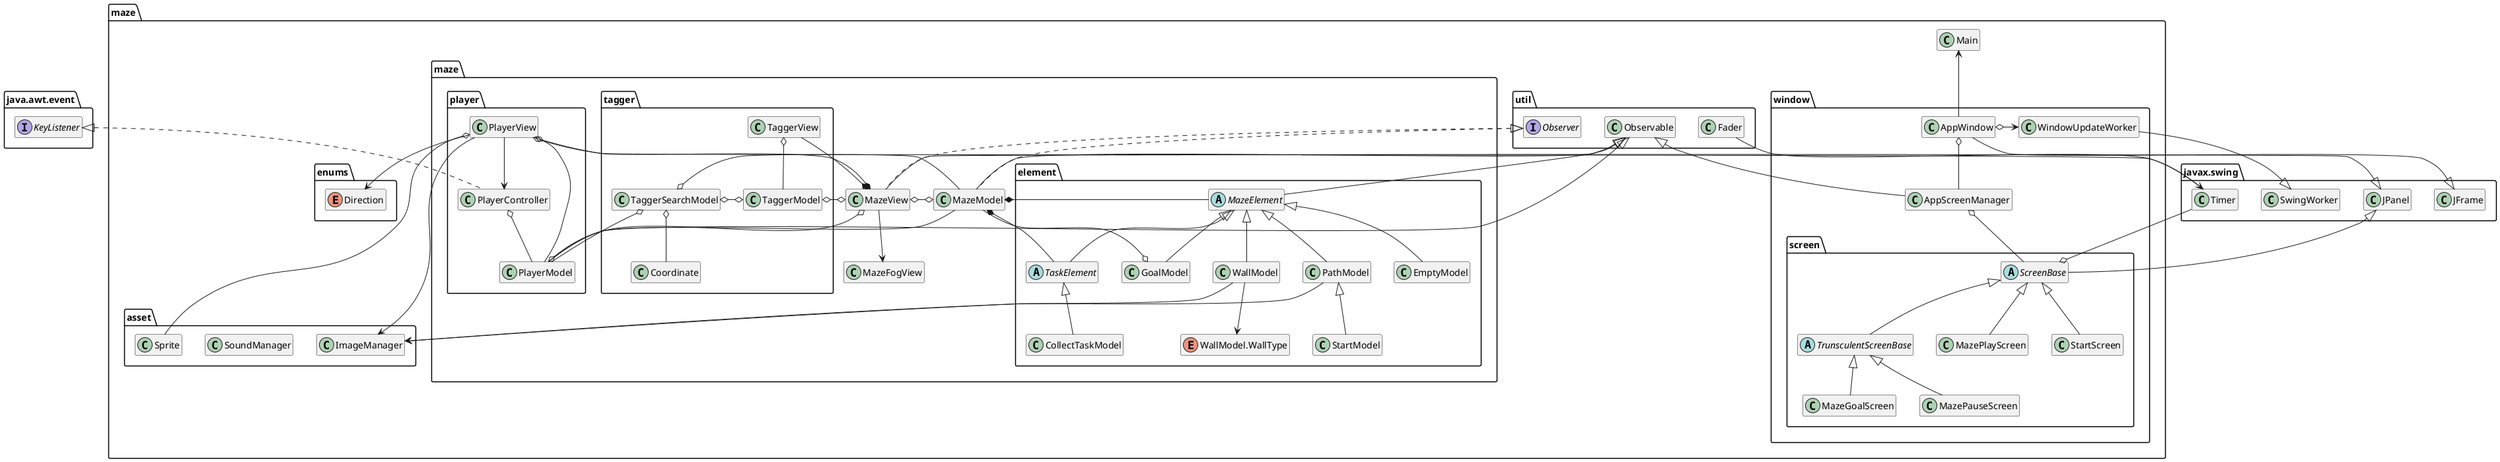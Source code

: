 @startuml class

hide empty members

!pragma useIntermediatePackages false
package javax.swing {
  class JFrame {}
  class JPanel {}
  class SwingWorker{}
  class Timer{}
}

package java.awt.event {
  interface KeyListener {}
}

package maze {
  class Main {}

  package asset {
    class ImageManager {}
    class SoundManager {}
    class Sprite {}
  }

  package enums {
    enum Direction {}
  }

  package util {
    class Observable {}
    interface Observer {}
    class Fader {}
  }

  package maze {
    class MazeView extends javax.swing.JPanel implements maze.util.Observer {}

    class MazeModel extends maze.util.Observable implements maze.util.Observer {}

    class MazeFogView {}

    package element {
      abstract class MazeElement extends maze.util.Observable {
      }
      abstract class TaskElement extends MazeElement {
      }
      class CollectTaskModel extends TaskElement {
      }
      class EmptyModel extends MazeElement {
      }
      class PathModel extends MazeElement {
      }
      class WallModel extends MazeElement {
      }
      enum "WallModel.WallType" as WallType {
      }
      class StartModel extends PathModel {}
      class GoalModel extends MazeElement {
      }
    }

    package tagger {
      class Coordinate {
      }
      class TaggerModel {
        }

      class TaggerSearchModel {
      }

      class TaggerView {
      }
    }

    package player {
      class PlayerView {
      }

      class PlayerModel extends maze.util.Observable {
      }

      class PlayerController implements java.awt.event.KeyListener {
      }
    }

    MazeModel *-- MazeElement
    MazeModel *-- TaskElement
    MazeModel o-o MazeView

    MazeView *-- PlayerView
    MazeView *-- TaggerView
    MazeView o-- PlayerModel
    MazeView o-o TaggerModel
    MazeView --> MazeFogView

    PlayerModel o-- MazeModel
    PlayerView o-- PlayerModel
    PlayerView o-- Sprite
    PlayerView --> Direction
    PlayerView --> PlayerController
    PlayerView --> ImageManager
    PlayerController o-- PlayerModel

    TaggerView o-- TaggerModel
    TaggerSearchModel o-o TaggerModel
    TaggerSearchModel o-- PlayerModel
    TaggerSearchModel o-- MazeModel
    TaggerSearchModel o-- Coordinate

    PathModel --> ImageManager
    WallModel --> ImageManager
    WallModel --> WallType
    GoalModel o-- MazeModel
  }

  package window {
    class AppScreenManager extends maze.util.Observable {
    }
    class AppWindow extends javax.swing.JFrame {
    }
    class WindowUpdateWorker extends javax.swing.SwingWorker {
    }

    package screen {
      abstract class ScreenBase extends javax.swing.JPanel {
      }

      abstract class TrunsculentScreenBase extends ScreenBase {}

      class MazeGoalScreen extends TrunsculentScreenBase {}
      class MazePauseScreen extends TrunsculentScreenBase {}
      class MazePlayScreen extends ScreenBase {}
      class StartScreen extends ScreenBase {}
    }

    AppScreenManager o-- ScreenBase
    AppWindow o-- AppScreenManager
    AppWindow o-> WindowUpdateWorker
    Fader --> Timer
    PlayerView o-- Timer
    ScreenBase o-- Timer

  }

  Main <-- AppWindow
}

@enduml
